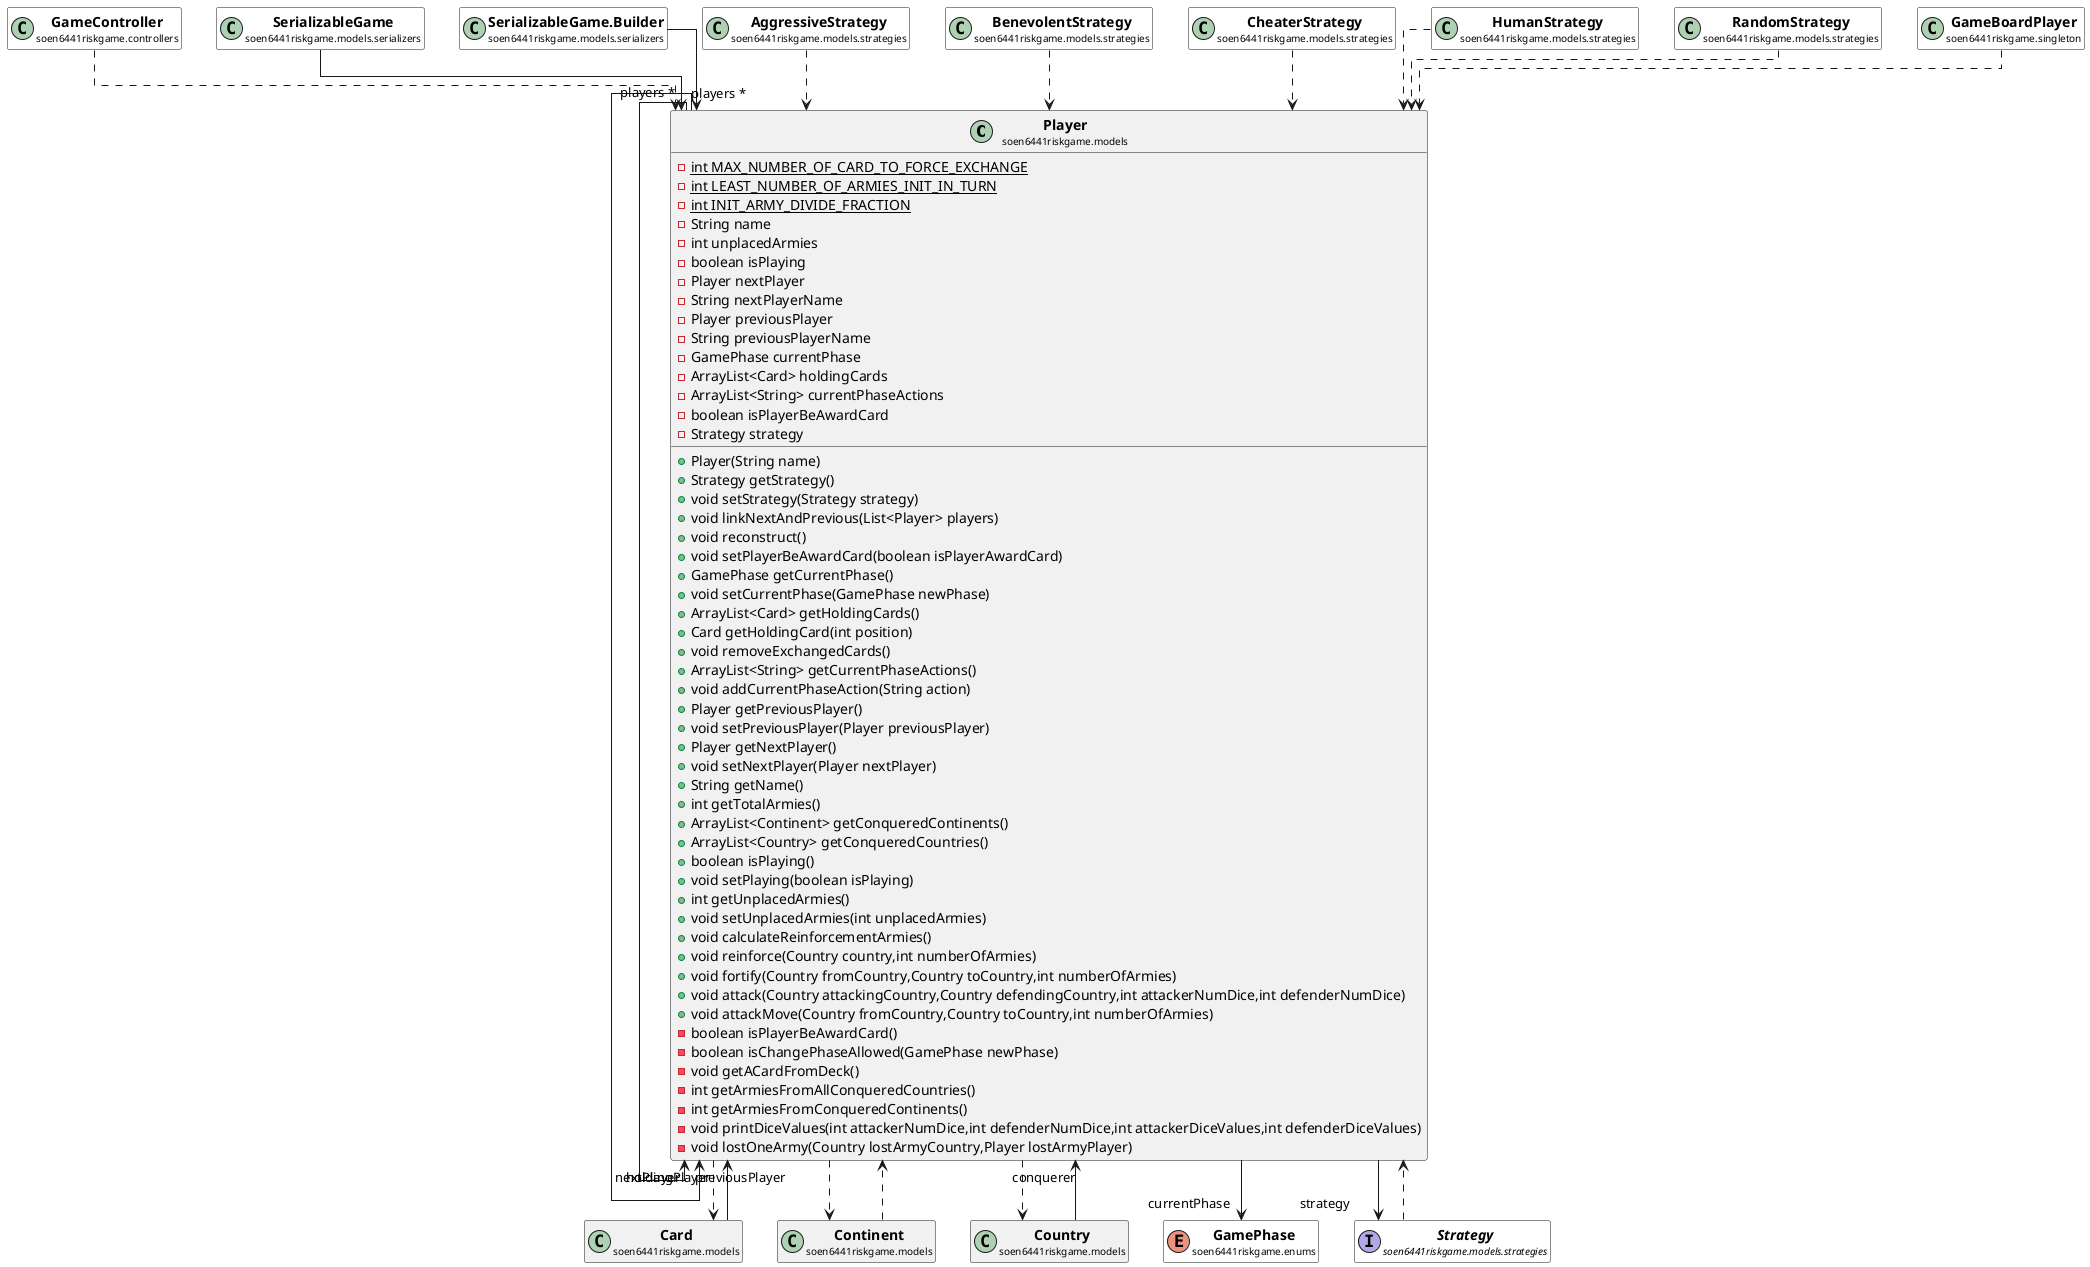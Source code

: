 @startuml

skinparam svgLinkTarget _parent
skinparam linetype ortho
set namespaceSeparator none
class "<b><size:14>Player</b>\n<size:10>soen6441riskgame.models" as soen6441riskgame.models.Player  [[../../soen6441riskgame/models/Player.html{soen6441riskgame.models.Player}]] {
{static} -int MAX_NUMBER_OF_CARD_TO_FORCE_EXCHANGE
{static} -int LEAST_NUMBER_OF_ARMIES_INIT_IN_TURN
{static} -int INIT_ARMY_DIVIDE_FRACTION
-String name
-int unplacedArmies
-boolean isPlaying
-Player nextPlayer
-String nextPlayerName
-Player previousPlayer
-String previousPlayerName
-GamePhase currentPhase
-ArrayList<Card> holdingCards
-ArrayList<String> currentPhaseActions
-boolean isPlayerBeAwardCard
-Strategy strategy
+Player(String name)
+Strategy getStrategy()
+void setStrategy(Strategy strategy)
+void linkNextAndPrevious(List<Player> players)
+void reconstruct()
+void setPlayerBeAwardCard(boolean isPlayerAwardCard)
+GamePhase getCurrentPhase()
+void setCurrentPhase(GamePhase newPhase)
+ArrayList<Card> getHoldingCards()
+Card getHoldingCard(int position)
+void removeExchangedCards()
+ArrayList<String> getCurrentPhaseActions()
+void addCurrentPhaseAction(String action)
+Player getPreviousPlayer()
+void setPreviousPlayer(Player previousPlayer)
+Player getNextPlayer()
+void setNextPlayer(Player nextPlayer)
+String getName()
+int getTotalArmies()
+ArrayList<Continent> getConqueredContinents()
+ArrayList<Country> getConqueredCountries()
+boolean isPlaying()
+void setPlaying(boolean isPlaying)
+int getUnplacedArmies()
+void setUnplacedArmies(int unplacedArmies)
+void calculateReinforcementArmies()
+void reinforce(Country country,int numberOfArmies)
+void fortify(Country fromCountry,Country toCountry,int numberOfArmies)
+void attack(Country attackingCountry,Country defendingCountry,int attackerNumDice,int defenderNumDice)
+void attackMove(Country fromCountry,Country toCountry,int numberOfArmies)
-boolean isPlayerBeAwardCard()
-boolean isChangePhaseAllowed(GamePhase newPhase)
-void getACardFromDeck()
-int getArmiesFromAllConqueredCountries()
-int getArmiesFromConqueredContinents()
-void printDiceValues(int attackerNumDice,int defenderNumDice,int attackerDiceValues,int defenderDiceValues)
-void lostOneArmy(Country lostArmyCountry,Player lostArmyPlayer)
}


class "<b><size:14>GameController</b>\n<size:10>soen6441riskgame.controllers" as soen6441riskgame.controllers.GameController  [[../../soen6441riskgame/controllers/GameController.html{soen6441riskgame.controllers.GameController}]] #white {
}

hide soen6441riskgame.controllers.GameController fields
hide soen6441riskgame.controllers.GameController methods

soen6441riskgame.controllers.GameController ..> soen6441riskgame.models.Player


class "<b><size:14>Card</b>\n<size:10>soen6441riskgame.models" as soen6441riskgame.models.Card  [[../../soen6441riskgame/models/Card.html{soen6441riskgame.models.Card}]] {
}

hide soen6441riskgame.models.Card fields
hide soen6441riskgame.models.Card methods

soen6441riskgame.models.Card -->  "holdingPlayer" soen6441riskgame.models.Player

class "<b><size:14>Continent</b>\n<size:10>soen6441riskgame.models" as soen6441riskgame.models.Continent  [[../../soen6441riskgame/models/Continent.html{soen6441riskgame.models.Continent}]] {
}

hide soen6441riskgame.models.Continent fields
hide soen6441riskgame.models.Continent methods

soen6441riskgame.models.Continent ..> soen6441riskgame.models.Player

class "<b><size:14>Country</b>\n<size:10>soen6441riskgame.models" as soen6441riskgame.models.Country  [[../../soen6441riskgame/models/Country.html{soen6441riskgame.models.Country}]] {
}

hide soen6441riskgame.models.Country fields
hide soen6441riskgame.models.Country methods

soen6441riskgame.models.Country -->  "conquerer" soen6441riskgame.models.Player

soen6441riskgame.models.Player -->  "nextPlayer" soen6441riskgame.models.Player

soen6441riskgame.models.Player -->  "previousPlayer" soen6441riskgame.models.Player

enum "<b><size:14>GamePhase</b>\n<size:10>soen6441riskgame.enums" as soen6441riskgame.enums.GamePhase  [[../../soen6441riskgame/enums/GamePhase.html{soen6441riskgame.enums.GamePhase}]] #white {
}

hide soen6441riskgame.enums.GamePhase fields
hide soen6441riskgame.enums.GamePhase methods

soen6441riskgame.models.Player -->  "currentPhase" soen6441riskgame.enums.GamePhase


soen6441riskgame.models.Player ..> soen6441riskgame.models.Card


interface "<b><size:14>Strategy</b>\n<size:10>soen6441riskgame.models.strategies" as soen6441riskgame.models.strategies.Strategy  [[../../soen6441riskgame/models/strategies/Strategy.html{soen6441riskgame.models.strategies.Strategy}]] #white {
}

hide soen6441riskgame.models.strategies.Strategy fields
hide soen6441riskgame.models.strategies.Strategy methods

soen6441riskgame.models.Player -->  "strategy" soen6441riskgame.models.strategies.Strategy




soen6441riskgame.models.Player ..> soen6441riskgame.models.Continent


soen6441riskgame.models.Player ..> soen6441riskgame.models.Country

class "<b><size:14>SerializableGame</b>\n<size:10>soen6441riskgame.models.serializers" as soen6441riskgame.models.serializers.SerializableGame  [[../../soen6441riskgame/models/serializers/SerializableGame.html{soen6441riskgame.models.serializers.SerializableGame}]] #white {
}

hide soen6441riskgame.models.serializers.SerializableGame fields
hide soen6441riskgame.models.serializers.SerializableGame methods

soen6441riskgame.models.serializers.SerializableGame -->  "players *" soen6441riskgame.models.Player

class "<b><size:14>SerializableGame.Builder</b>\n<size:10>soen6441riskgame.models.serializers" as soen6441riskgame.models.serializers.SerializableGame.Builder  [[../../soen6441riskgame/models/serializers/SerializableGame.Builder.html{soen6441riskgame.models.serializers.SerializableGame.Builder}]] #white {
}

hide soen6441riskgame.models.serializers.SerializableGame.Builder fields
hide soen6441riskgame.models.serializers.SerializableGame.Builder methods

soen6441riskgame.models.serializers.SerializableGame.Builder -->  "players *" soen6441riskgame.models.Player

class "<b><size:14>AggressiveStrategy</b>\n<size:10>soen6441riskgame.models.strategies" as soen6441riskgame.models.strategies.AggressiveStrategy  [[../../soen6441riskgame/models/strategies/AggressiveStrategy.html{soen6441riskgame.models.strategies.AggressiveStrategy}]] #white {
}

hide soen6441riskgame.models.strategies.AggressiveStrategy fields
hide soen6441riskgame.models.strategies.AggressiveStrategy methods

soen6441riskgame.models.strategies.AggressiveStrategy ..> soen6441riskgame.models.Player

class "<b><size:14>BenevolentStrategy</b>\n<size:10>soen6441riskgame.models.strategies" as soen6441riskgame.models.strategies.BenevolentStrategy  [[../../soen6441riskgame/models/strategies/BenevolentStrategy.html{soen6441riskgame.models.strategies.BenevolentStrategy}]] #white {
}

hide soen6441riskgame.models.strategies.BenevolentStrategy fields
hide soen6441riskgame.models.strategies.BenevolentStrategy methods

soen6441riskgame.models.strategies.BenevolentStrategy ..> soen6441riskgame.models.Player

class "<b><size:14>CheaterStrategy</b>\n<size:10>soen6441riskgame.models.strategies" as soen6441riskgame.models.strategies.CheaterStrategy  [[../../soen6441riskgame/models/strategies/CheaterStrategy.html{soen6441riskgame.models.strategies.CheaterStrategy}]] #white {
}

hide soen6441riskgame.models.strategies.CheaterStrategy fields
hide soen6441riskgame.models.strategies.CheaterStrategy methods

soen6441riskgame.models.strategies.CheaterStrategy ..> soen6441riskgame.models.Player

class "<b><size:14>HumanStrategy</b>\n<size:10>soen6441riskgame.models.strategies" as soen6441riskgame.models.strategies.HumanStrategy  [[../../soen6441riskgame/models/strategies/HumanStrategy.html{soen6441riskgame.models.strategies.HumanStrategy}]] #white {
}

hide soen6441riskgame.models.strategies.HumanStrategy fields
hide soen6441riskgame.models.strategies.HumanStrategy methods

soen6441riskgame.models.strategies.HumanStrategy ..> soen6441riskgame.models.Player

class "<b><size:14>RandomStrategy</b>\n<size:10>soen6441riskgame.models.strategies" as soen6441riskgame.models.strategies.RandomStrategy  [[../../soen6441riskgame/models/strategies/RandomStrategy.html{soen6441riskgame.models.strategies.RandomStrategy}]] #white {
}

hide soen6441riskgame.models.strategies.RandomStrategy fields
hide soen6441riskgame.models.strategies.RandomStrategy methods

soen6441riskgame.models.strategies.RandomStrategy ..> soen6441riskgame.models.Player

soen6441riskgame.models.strategies.Strategy ..> soen6441riskgame.models.Player

class "<b><size:14>GameBoardPlayer</b>\n<size:10>soen6441riskgame.singleton" as soen6441riskgame.singleton.GameBoardPlayer  [[../../soen6441riskgame/singleton/GameBoardPlayer.html{soen6441riskgame.singleton.GameBoardPlayer}]] #white {
}

hide soen6441riskgame.singleton.GameBoardPlayer fields
hide soen6441riskgame.singleton.GameBoardPlayer methods

soen6441riskgame.singleton.GameBoardPlayer ..> soen6441riskgame.models.Player


@enduml
